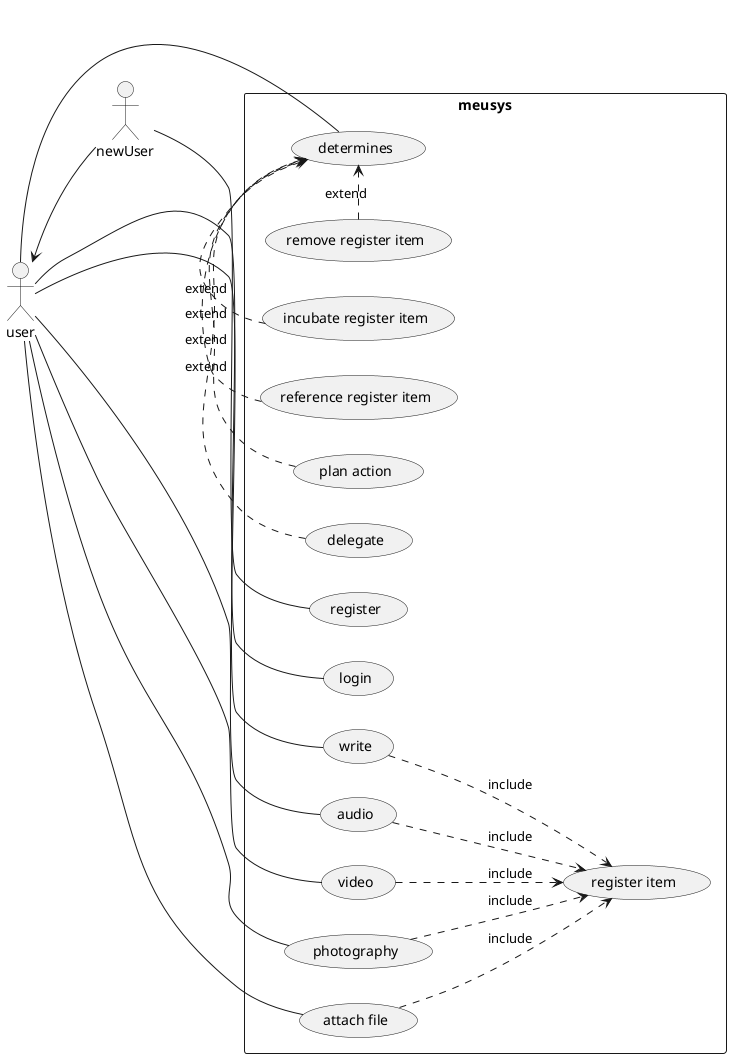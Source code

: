 @startuml teste

scale 1
left to right direction
skinparam PackageStyle rectangle
actor newUser
actor user
rectangle meusys {
  
  newUser -- (register)
  newUser -u-> user
  user -- (login)
  user -- (write)
  user -- (audio)
  user -- (video)
  user -- (photography)
  user -- (attach file)
  user -- (determines)

  (write) -d.> (register item): include
  (audio) -d.> (register item): include
  (video) -d.> (register item): include
  (photography) -d.> (register item): include
  (attach file) -d.> (register item): include

  (remove register item) .> (determines): extend
  (incubate register item) .> (determines): extend
  (reference register item) .> (determines): extend
  (plan action) .> (determines): extend
  (delegate) .> (determines): extend
}
@enduml